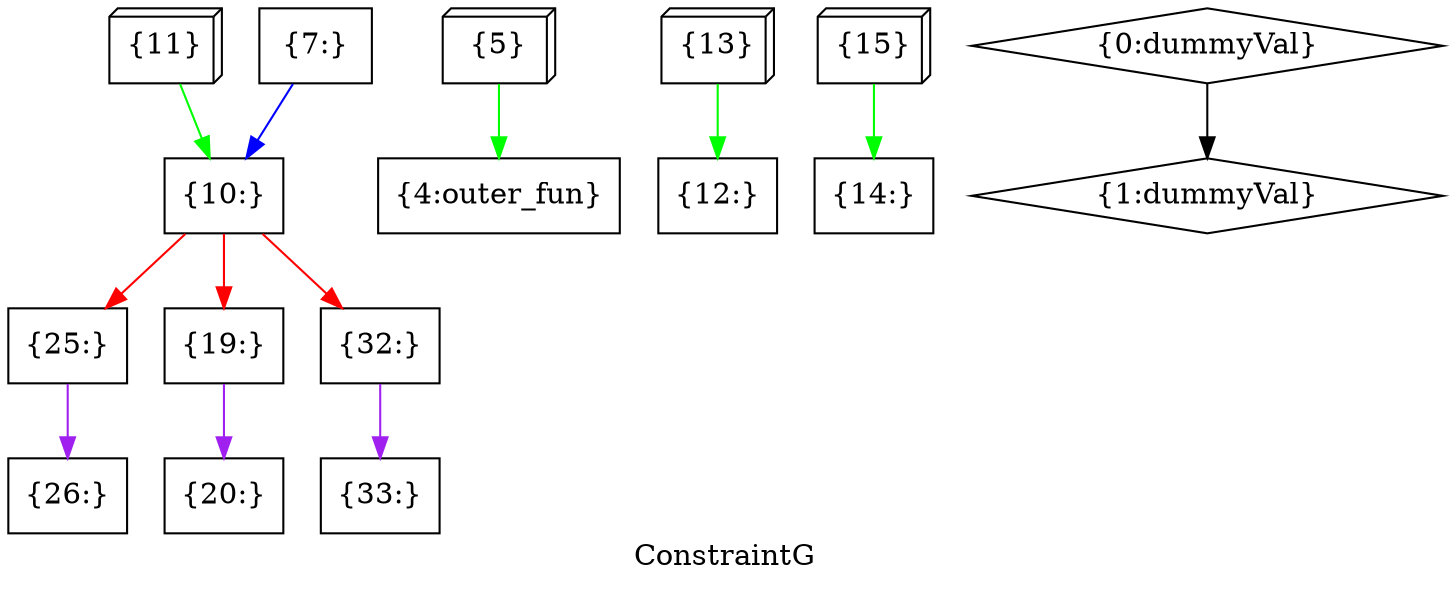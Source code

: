 digraph "ConstraintG" {
	label="ConstraintG";

	Node0x55e7d57866e0 [shape=record,shape=box,label="{26:}"];
	Node0x55e7d57863a0 [shape=record,shape=box,label="{25:}"];
	Node0x55e7d57863a0 -> Node0x55e7d57866e0[color=purple];
	Node0x55e7d57856a0 [shape=record,shape=box,label="{19:}"];
	Node0x55e7d57856a0 -> Node0x55e7d5782ba0[color=purple];
	Node0x55e7d5713b90 [shape=record,shape=box,label="{10:}"];
	Node0x55e7d5713b90 -> Node0x55e7d57856a0[color=red];
	Node0x55e7d5713b90 -> Node0x55e7d57863a0[color=red];
	Node0x55e7d5713b90 -> Node0x55e7d5712f50[color=red];
	Node0x55e7d5712c40 [shape=record,shape=box,label="{33:}"];
	Node0x55e7d5782270 [shape=record,shape=box,label="{4:outer_fun}"];
	Node0x55e7d5712310 [shape=record,shape=box3d,label="{5}"];
	Node0x55e7d5712310 -> Node0x55e7d5782270[color=green];
	Node0x55e7d5712000 [shape=record,shape=box3d,label="{11}"];
	Node0x55e7d5712000 -> Node0x55e7d5713b90[color=green];
	Node0x55e7d5711cf0 [shape=record,shape=box3d,label="{13}"];
	Node0x55e7d5711cf0 -> Node0x55e7d57847c0[color=green];
	Node0x55e7d57119e0 [shape=record,shape=box3d,label="{15}"];
	Node0x55e7d57119e0 -> Node0x55e7d5784b00[color=green];
	Node0x55e7d5712f50 [shape=record,shape=box,label="{32:}"];
	Node0x55e7d5712f50 -> Node0x55e7d5712c40[color=purple];
	Node0x55e7d5782580 [shape=record,shape=box,label="{7:}"];
	Node0x55e7d5782580 -> Node0x55e7d5713b90[color=blue];
	Node0x55e7d5782ba0 [shape=record,shape=box,label="{20:}"];
	Node0x55e7d5782eb0 [shape=record,shape=diamond,label="{0:dummyVal}"];
	Node0x55e7d5782eb0 -> Node0x55e7d57834d0[color=black];
	Node0x55e7d57834d0 [shape=record,shape=diamond,label="{1:dummyVal}"];
	Node0x55e7d57847c0 [shape=record,shape=box,label="{12:}"];
	Node0x55e7d5784b00 [shape=record,shape=box,label="{14:}"];
}
